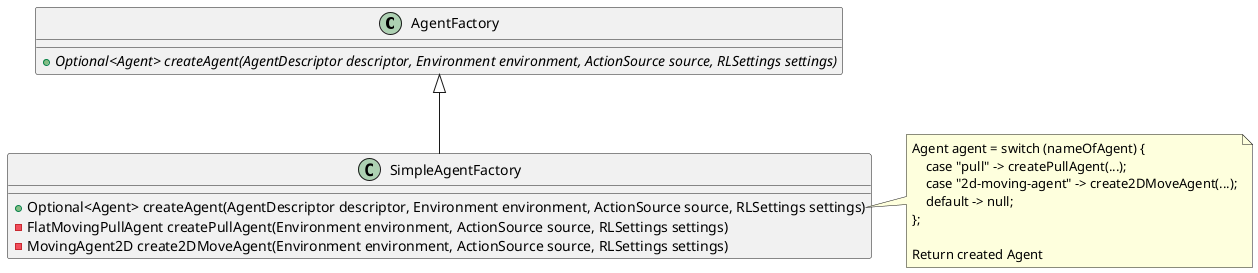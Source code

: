 @startuml
'https://plantuml.com/class-diagram

class AgentFactory {
    +{abstract}Optional<Agent> createAgent(AgentDescriptor descriptor, Environment environment, ActionSource source, RLSettings settings)
}

class SimpleAgentFactory {
    +Optional<Agent> createAgent(AgentDescriptor descriptor, Environment environment, ActionSource source, RLSettings settings)
    -FlatMovingPullAgent createPullAgent(Environment environment, ActionSource source, RLSettings settings)
    -MovingAgent2D create2DMoveAgent(Environment environment, ActionSource source, RLSettings settings)
}

note right of SimpleAgentFactory::createAgent
    Agent agent = switch (nameOfAgent) {
        case "pull" -> createPullAgent(...);
        case "2d-moving-agent" -> create2DMoveAgent(...);
        default -> null;
    };

    Return created Agent
end note

AgentFactory <|-- SimpleAgentFactory

@enduml